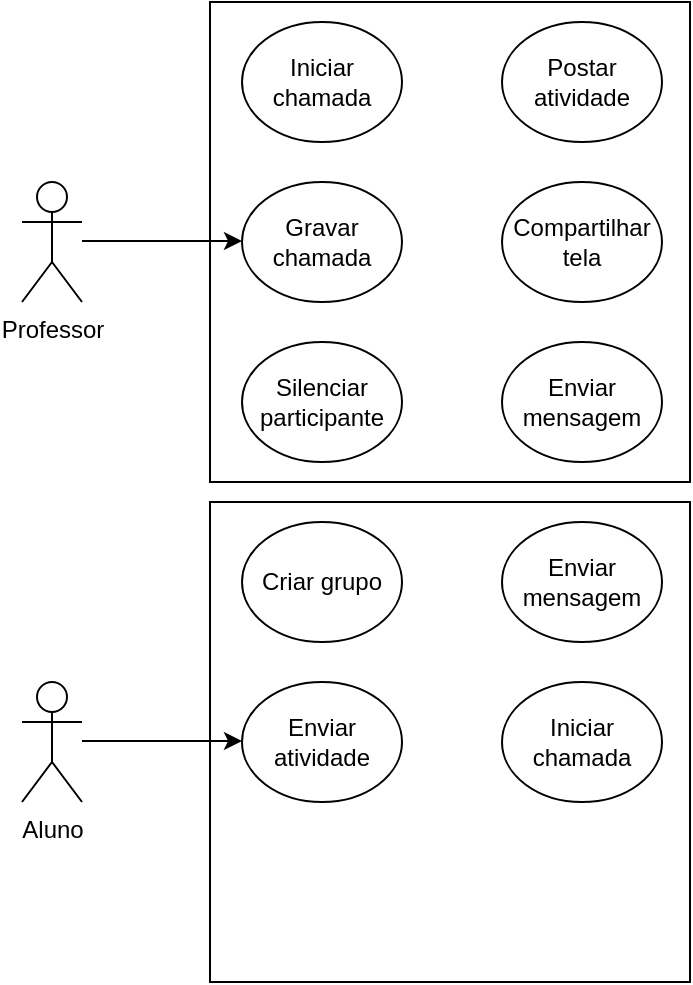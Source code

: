<mxfile version="17.1.0" type="github">
  <diagram id="ndaYQFfAOwYVD1xWlt_n" name="Page-1">
    <mxGraphModel dx="1662" dy="794" grid="1" gridSize="10" guides="1" tooltips="1" connect="1" arrows="1" fold="1" page="1" pageScale="1" pageWidth="827" pageHeight="1169" math="0" shadow="0">
      <root>
        <mxCell id="0" />
        <mxCell id="1" parent="0" />
        <mxCell id="F5NuIDfUgpo4XHfVKPGB-1" value="Professor" style="shape=umlActor;verticalLabelPosition=bottom;verticalAlign=top;html=1;outlineConnect=0;" parent="1" vertex="1">
          <mxGeometry x="40" y="130" width="30" height="60" as="geometry" />
        </mxCell>
        <mxCell id="F5NuIDfUgpo4XHfVKPGB-2" value="Aluno&lt;br&gt;" style="shape=umlActor;verticalLabelPosition=bottom;verticalAlign=top;html=1;outlineConnect=0;" parent="1" vertex="1">
          <mxGeometry x="40" y="380" width="30" height="60" as="geometry" />
        </mxCell>
        <mxCell id="F5NuIDfUgpo4XHfVKPGB-4" value="" style="whiteSpace=wrap;html=1;aspect=fixed;" parent="1" vertex="1">
          <mxGeometry x="134" y="40" width="240" height="240" as="geometry" />
        </mxCell>
        <mxCell id="F5NuIDfUgpo4XHfVKPGB-5" value="" style="whiteSpace=wrap;html=1;aspect=fixed;" parent="1" vertex="1">
          <mxGeometry x="134" y="290" width="240" height="240" as="geometry" />
        </mxCell>
        <mxCell id="F5NuIDfUgpo4XHfVKPGB-6" value="Iniciar chamada" style="ellipse;whiteSpace=wrap;html=1;" parent="1" vertex="1">
          <mxGeometry x="150" y="50" width="80" height="60" as="geometry" />
        </mxCell>
        <mxCell id="F5NuIDfUgpo4XHfVKPGB-7" value="Gravar chamada" style="ellipse;whiteSpace=wrap;html=1;" parent="1" vertex="1">
          <mxGeometry x="150" y="130" width="80" height="60" as="geometry" />
        </mxCell>
        <mxCell id="F5NuIDfUgpo4XHfVKPGB-8" value="Silenciar participante" style="ellipse;whiteSpace=wrap;html=1;" parent="1" vertex="1">
          <mxGeometry x="150" y="210" width="80" height="60" as="geometry" />
        </mxCell>
        <mxCell id="F5NuIDfUgpo4XHfVKPGB-9" value="Postar atividade" style="ellipse;whiteSpace=wrap;html=1;" parent="1" vertex="1">
          <mxGeometry x="280" y="50" width="80" height="60" as="geometry" />
        </mxCell>
        <mxCell id="F5NuIDfUgpo4XHfVKPGB-10" value="Compartilhar tela" style="ellipse;whiteSpace=wrap;html=1;" parent="1" vertex="1">
          <mxGeometry x="280" y="130" width="80" height="60" as="geometry" />
        </mxCell>
        <mxCell id="F5NuIDfUgpo4XHfVKPGB-11" value="Enviar mensagem" style="ellipse;whiteSpace=wrap;html=1;" parent="1" vertex="1">
          <mxGeometry x="280" y="210" width="80" height="60" as="geometry" />
        </mxCell>
        <mxCell id="F5NuIDfUgpo4XHfVKPGB-13" value="Criar grupo" style="ellipse;whiteSpace=wrap;html=1;" parent="1" vertex="1">
          <mxGeometry x="150" y="300" width="80" height="60" as="geometry" />
        </mxCell>
        <mxCell id="F5NuIDfUgpo4XHfVKPGB-14" value="Enviar mensagem" style="ellipse;whiteSpace=wrap;html=1;" parent="1" vertex="1">
          <mxGeometry x="280" y="300" width="80" height="60" as="geometry" />
        </mxCell>
        <mxCell id="F5NuIDfUgpo4XHfVKPGB-15" value="Enviar atividade" style="ellipse;whiteSpace=wrap;html=1;" parent="1" vertex="1">
          <mxGeometry x="150" y="380" width="80" height="60" as="geometry" />
        </mxCell>
        <mxCell id="F5NuIDfUgpo4XHfVKPGB-16" value="Iniciar chamada" style="ellipse;whiteSpace=wrap;html=1;" parent="1" vertex="1">
          <mxGeometry x="280" y="380" width="80" height="60" as="geometry" />
        </mxCell>
        <mxCell id="F5NuIDfUgpo4XHfVKPGB-17" value="" style="endArrow=classic;html=1;rounded=0;" parent="1" edge="1">
          <mxGeometry width="50" height="50" relative="1" as="geometry">
            <mxPoint x="70" y="159.5" as="sourcePoint" />
            <mxPoint x="150" y="159.5" as="targetPoint" />
            <Array as="points" />
          </mxGeometry>
        </mxCell>
        <mxCell id="F5NuIDfUgpo4XHfVKPGB-18" value="" style="endArrow=classic;html=1;rounded=0;" parent="1" edge="1">
          <mxGeometry width="50" height="50" relative="1" as="geometry">
            <mxPoint x="70" y="409.5" as="sourcePoint" />
            <mxPoint x="150" y="409.5" as="targetPoint" />
          </mxGeometry>
        </mxCell>
      </root>
    </mxGraphModel>
  </diagram>
</mxfile>
